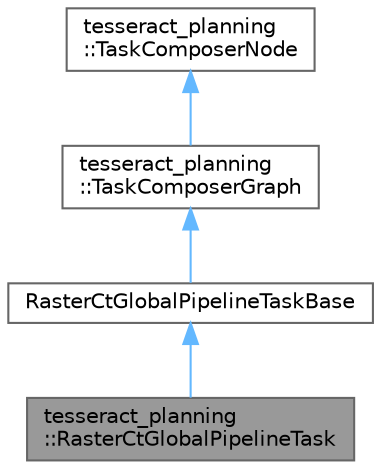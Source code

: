 digraph "tesseract_planning::RasterCtGlobalPipelineTask"
{
 // LATEX_PDF_SIZE
  bgcolor="transparent";
  edge [fontname=Helvetica,fontsize=10,labelfontname=Helvetica,labelfontsize=10];
  node [fontname=Helvetica,fontsize=10,shape=box,height=0.2,width=0.4];
  Node1 [label="tesseract_planning\l::RasterCtGlobalPipelineTask",height=0.2,width=0.4,color="gray40", fillcolor="grey60", style="filled", fontcolor="black",tooltip=" "];
  Node2 -> Node1 [dir="back",color="steelblue1",style="solid"];
  Node2 [label="RasterCtGlobalPipelineTaskBase",height=0.2,width=0.4,color="gray40", fillcolor="white", style="filled",URL="$d6/dc7/classtesseract__planning_1_1RasterGlobalPipelineTask.html",tooltip=" "];
  Node3 -> Node2 [dir="back",color="steelblue1",style="solid"];
  Node3 [label="tesseract_planning\l::TaskComposerGraph",height=0.2,width=0.4,color="gray40", fillcolor="white", style="filled",URL="$d3/dac/classtesseract__planning_1_1TaskComposerGraph.html",tooltip="This class facilitates the composition of an arbitrary taskflow graph. Tasks are nodes in the graph c..."];
  Node4 -> Node3 [dir="back",color="steelblue1",style="solid"];
  Node4 [label="tesseract_planning\l::TaskComposerNode",height=0.2,width=0.4,color="gray40", fillcolor="white", style="filled",URL="$de/d23/classtesseract__planning_1_1TaskComposerNode.html",tooltip="Represents a node the pipeline to be executed."];
}
